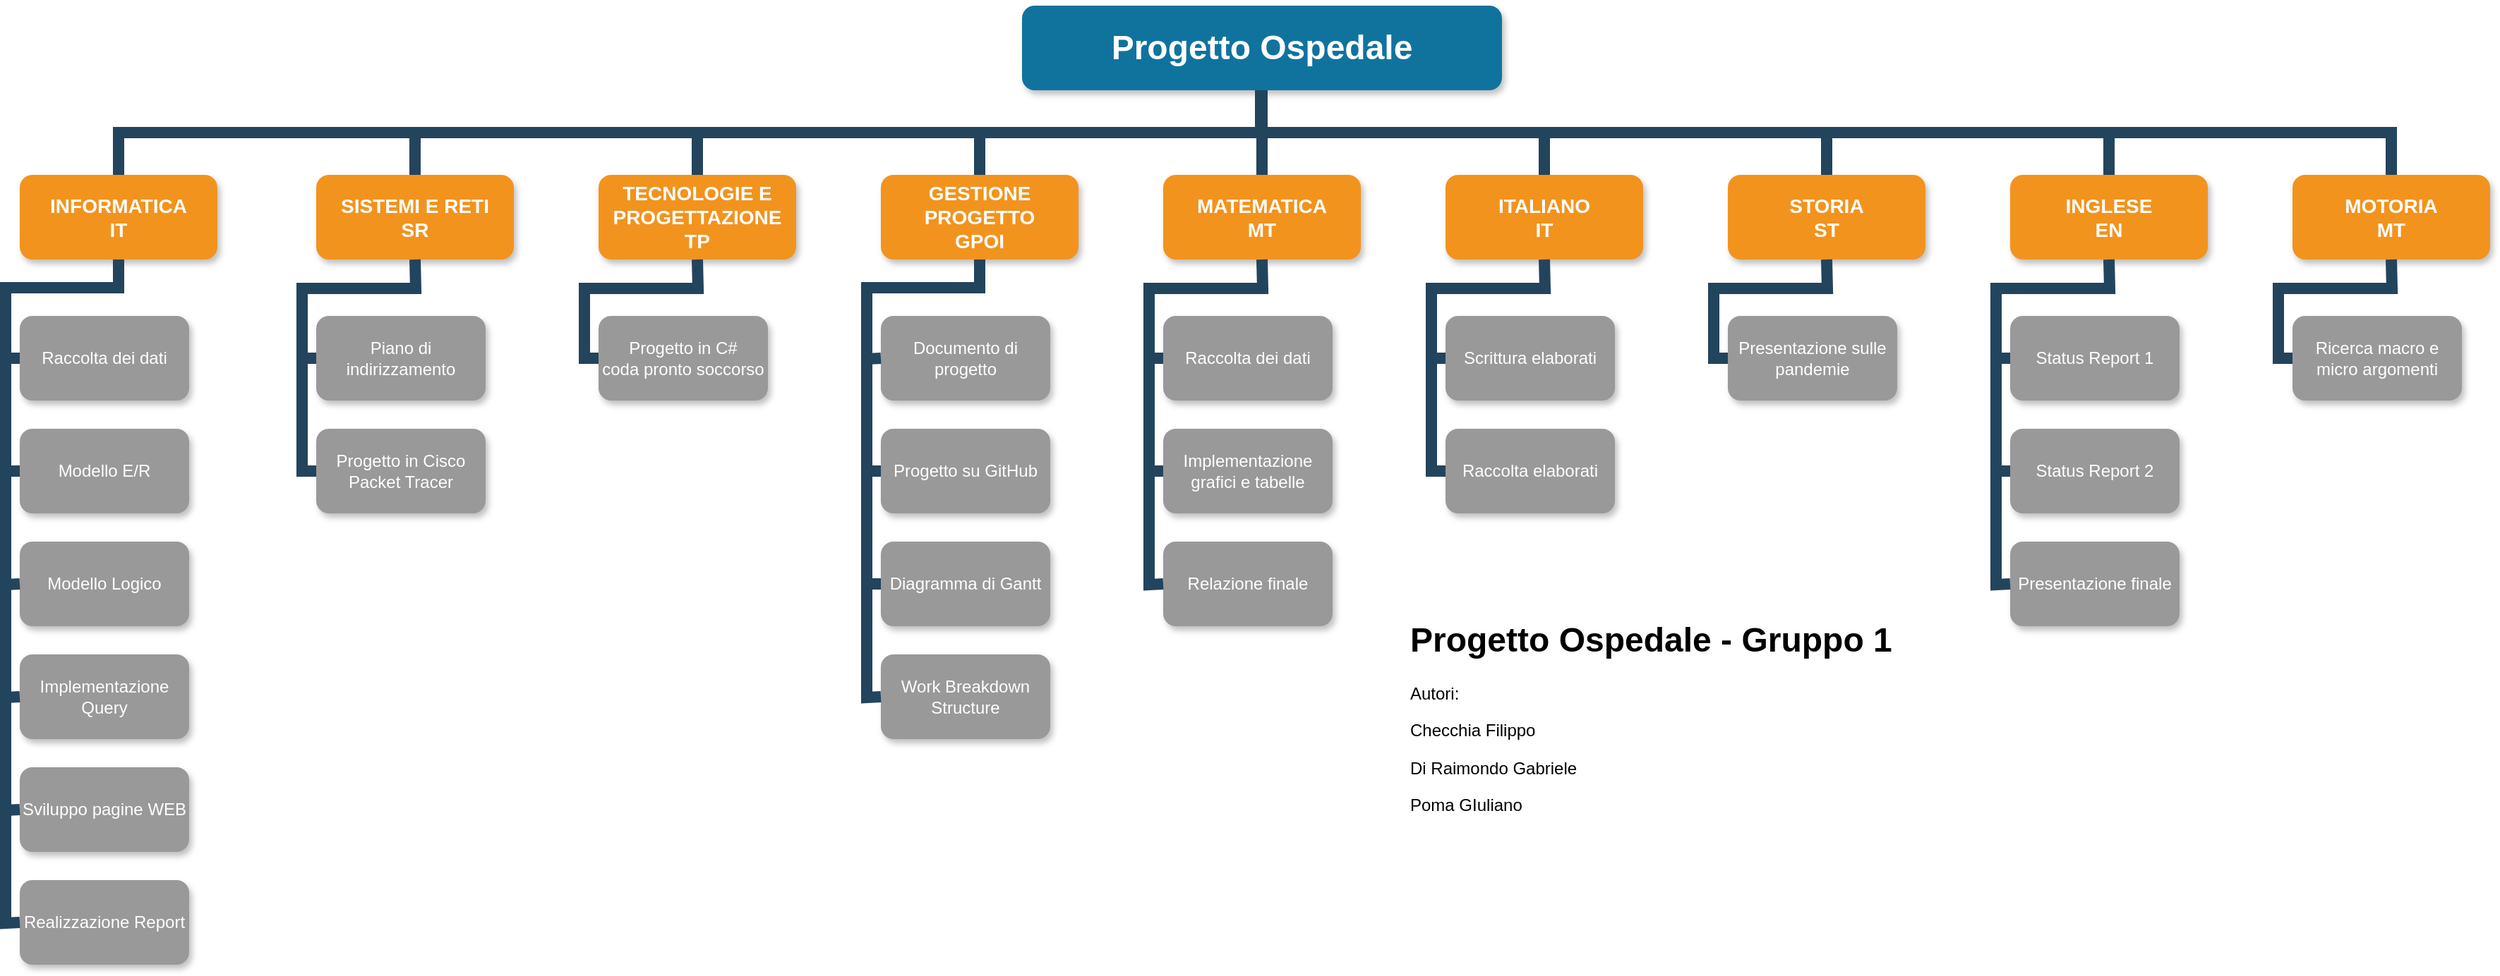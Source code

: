 <mxfile version="13.1.5" type="device"><diagram name="Page-1" id="64c3da0e-402f-94eb-ee01-a36477274f13"><mxGraphModel dx="1304" dy="472" grid="1" gridSize="10" guides="1" tooltips="1" connect="1" arrows="1" fold="1" page="1" pageScale="1" pageWidth="1169" pageHeight="826" background="#ffffff" math="0" shadow="0"><root><mxCell id="0"/><mxCell id="1" parent="0"/><mxCell id="2" value="Progetto Ospedale" style="whiteSpace=wrap;rounded=1;shadow=1;fillColor=#10739E;strokeColor=none;fontColor=#FFFFFF;fontStyle=1;fontSize=24" parent="1" vertex="1"><mxGeometry x="1000" y="50" width="340" height="60" as="geometry"/></mxCell><mxCell id="3" value="INFORMATICA&#10;IT" style="whiteSpace=wrap;rounded=1;fillColor=#F2931E;strokeColor=none;shadow=1;fontColor=#FFFFFF;fontStyle=1;fontSize=14" parent="1" vertex="1"><mxGeometry x="290" y="170.0" width="140" height="60" as="geometry"/></mxCell><mxCell id="4" value="SISTEMI E RETI&#10;SR" style="whiteSpace=wrap;rounded=1;fillColor=#F2931E;strokeColor=none;shadow=1;fontColor=#FFFFFF;fontStyle=1;fontSize=14" parent="1" vertex="1"><mxGeometry x="500" y="170.0" width="140" height="60" as="geometry"/></mxCell><mxCell id="5" value="MOTORIA&#10;MT" style="whiteSpace=wrap;rounded=1;fillColor=#F2931E;strokeColor=none;shadow=1;fontColor=#FFFFFF;fontStyle=1;fontSize=14" parent="1" vertex="1"><mxGeometry x="1900" y="170.0" width="140" height="60" as="geometry"/></mxCell><mxCell id="6" value="TECNOLOGIE E PROGETTAZIONE&#10;TP" style="whiteSpace=wrap;rounded=1;fillColor=#F2931E;strokeColor=none;shadow=1;fontColor=#FFFFFF;fontStyle=1;fontSize=14" parent="1" vertex="1"><mxGeometry x="700" y="170.0" width="140" height="60" as="geometry"/></mxCell><mxCell id="7" value="GESTIONE PROGETTO&#10;GPOI" style="whiteSpace=wrap;rounded=1;fillColor=#F2931E;strokeColor=none;shadow=1;fontColor=#FFFFFF;fontStyle=1;fontSize=14" parent="1" vertex="1"><mxGeometry x="900" y="170.0" width="140" height="60" as="geometry"/></mxCell><mxCell id="8" value="MATEMATICA&#10;MT" style="whiteSpace=wrap;rounded=1;fillColor=#F2931E;strokeColor=none;shadow=1;fontColor=#FFFFFF;fontStyle=1;fontSize=14" parent="1" vertex="1"><mxGeometry x="1100" y="170.0" width="140" height="60" as="geometry"/></mxCell><mxCell id="23" value="Raccolta dei dati" style="whiteSpace=wrap;rounded=1;fillColor=#999999;strokeColor=none;shadow=1;fontColor=#FFFFFF;fontStyle=0" parent="1" vertex="1"><mxGeometry x="290.0" y="270.0" width="120" height="60" as="geometry"/></mxCell><mxCell id="24" value="Modello E/R" style="whiteSpace=wrap;rounded=1;fillColor=#999999;strokeColor=none;shadow=1;fontColor=#FFFFFF;fontStyle=0" parent="1" vertex="1"><mxGeometry x="290.0" y="350.0" width="120" height="60" as="geometry"/></mxCell><mxCell id="25" value="Modello Logico" style="whiteSpace=wrap;rounded=1;fillColor=#999999;strokeColor=none;shadow=1;fontColor=#FFFFFF;fontStyle=0" parent="1" vertex="1"><mxGeometry x="290" y="430" width="120" height="60" as="geometry"/></mxCell><mxCell id="26" value="Implementazione Query" style="whiteSpace=wrap;rounded=1;fillColor=#999999;strokeColor=none;shadow=1;fontColor=#FFFFFF;fontStyle=0" parent="1" vertex="1"><mxGeometry x="290.0" y="510.0" width="120" height="60" as="geometry"/></mxCell><mxCell id="27" value="Sviluppo pagine WEB" style="whiteSpace=wrap;rounded=1;fillColor=#999999;strokeColor=none;shadow=1;fontColor=#FFFFFF;fontStyle=0" parent="1" vertex="1"><mxGeometry x="290.0" y="590.0" width="120" height="60" as="geometry"/></mxCell><mxCell id="229" value="" style="edgeStyle=elbowEdgeStyle;elbow=vertical;rounded=0;fontColor=#000000;endArrow=none;endFill=0;strokeWidth=8;strokeColor=#23445D;" parent="1" source="2" target="3" edge="1"><mxGeometry width="100" height="100" relative="1" as="geometry"><mxPoint x="540" y="140" as="sourcePoint"/><mxPoint x="640" y="40" as="targetPoint"/></mxGeometry></mxCell><mxCell id="230" value="" style="edgeStyle=elbowEdgeStyle;elbow=vertical;rounded=0;fontColor=#000000;endArrow=none;endFill=0;strokeWidth=8;strokeColor=#23445D;" parent="1" source="2" target="4" edge="1"><mxGeometry width="100" height="100" relative="1" as="geometry"><mxPoint x="550" y="150" as="sourcePoint"/><mxPoint x="650" y="50" as="targetPoint"/></mxGeometry></mxCell><mxCell id="231" value="" style="edgeStyle=elbowEdgeStyle;elbow=vertical;rounded=0;fontColor=#000000;endArrow=none;endFill=0;strokeWidth=8;strokeColor=#23445D;" parent="1" source="2" target="6" edge="1"><mxGeometry width="100" height="100" relative="1" as="geometry"><mxPoint x="560" y="160" as="sourcePoint"/><mxPoint x="660" y="60" as="targetPoint"/></mxGeometry></mxCell><mxCell id="232" value="" style="edgeStyle=elbowEdgeStyle;elbow=vertical;rounded=0;fontColor=#000000;endArrow=none;endFill=0;strokeWidth=8;strokeColor=#23445D;" parent="1" source="2" target="7" edge="1"><mxGeometry width="100" height="100" relative="1" as="geometry"><mxPoint x="570" y="170" as="sourcePoint"/><mxPoint x="670" y="70" as="targetPoint"/></mxGeometry></mxCell><mxCell id="233" value="" style="edgeStyle=elbowEdgeStyle;elbow=vertical;rounded=0;fontColor=#000000;endArrow=none;endFill=0;strokeWidth=8;strokeColor=#23445D;" parent="1" source="2" target="8" edge="1"><mxGeometry width="100" height="100" relative="1" as="geometry"><mxPoint x="580" y="180" as="sourcePoint"/><mxPoint x="680" y="80" as="targetPoint"/></mxGeometry></mxCell><mxCell id="234" value="" style="edgeStyle=elbowEdgeStyle;elbow=vertical;rounded=0;fontColor=#000000;endArrow=none;endFill=0;strokeWidth=8;strokeColor=#23445D;" parent="1" source="2" target="5" edge="1"><mxGeometry width="100" height="100" relative="1" as="geometry"><mxPoint x="590" y="190" as="sourcePoint"/><mxPoint x="690" y="90" as="targetPoint"/></mxGeometry></mxCell><mxCell id="ytzV2g22E3R7SwOQ46wR-238" value="" style="edgeStyle=orthogonalEdgeStyle;elbow=vertical;rounded=0;fontColor=#000000;endArrow=none;endFill=0;strokeWidth=8;strokeColor=#23445D;entryX=0.5;entryY=1;entryDx=0;entryDy=0;exitX=0;exitY=0.5;exitDx=0;exitDy=0;" edge="1" parent="1" source="23" target="3"><mxGeometry width="100" height="100" relative="1" as="geometry"><mxPoint x="260" y="280" as="sourcePoint"/><mxPoint x="310.0" y="300.0" as="targetPoint"/></mxGeometry></mxCell><mxCell id="ytzV2g22E3R7SwOQ46wR-239" value="Realizzazione Report" style="whiteSpace=wrap;rounded=1;fillColor=#999999;strokeColor=none;shadow=1;fontColor=#FFFFFF;fontStyle=0" vertex="1" parent="1"><mxGeometry x="290.0" y="670.0" width="120" height="60" as="geometry"/></mxCell><mxCell id="ytzV2g22E3R7SwOQ46wR-241" value="" style="edgeStyle=orthogonalEdgeStyle;elbow=vertical;rounded=0;fontColor=#000000;endArrow=none;endFill=0;strokeWidth=8;strokeColor=#23445D;entryX=0.5;entryY=1;entryDx=0;entryDy=0;exitX=0;exitY=0.5;exitDx=0;exitDy=0;" edge="1" parent="1" source="24"><mxGeometry width="100" height="100" relative="1" as="geometry"><mxPoint x="210" y="370.0" as="sourcePoint"/><mxPoint x="280" y="300.0" as="targetPoint"/></mxGeometry></mxCell><mxCell id="ytzV2g22E3R7SwOQ46wR-242" value="" style="edgeStyle=orthogonalEdgeStyle;elbow=vertical;rounded=0;fontColor=#000000;endArrow=none;endFill=0;strokeWidth=8;strokeColor=#23445D;entryX=0.5;entryY=1;entryDx=0;entryDy=0;exitX=0;exitY=0.5;exitDx=0;exitDy=0;" edge="1" parent="1"><mxGeometry width="100" height="100" relative="1" as="geometry"><mxPoint x="290.0" y="460.0" as="sourcePoint"/><mxPoint x="280" y="380.0" as="targetPoint"/></mxGeometry></mxCell><mxCell id="ytzV2g22E3R7SwOQ46wR-243" value="" style="edgeStyle=orthogonalEdgeStyle;elbow=vertical;rounded=0;fontColor=#000000;endArrow=none;endFill=0;strokeWidth=8;strokeColor=#23445D;entryX=0.5;entryY=1;entryDx=0;entryDy=0;exitX=0;exitY=0.5;exitDx=0;exitDy=0;" edge="1" parent="1"><mxGeometry width="100" height="100" relative="1" as="geometry"><mxPoint x="290.0" y="540.0" as="sourcePoint"/><mxPoint x="280" y="460.0" as="targetPoint"/></mxGeometry></mxCell><mxCell id="ytzV2g22E3R7SwOQ46wR-244" value="" style="edgeStyle=orthogonalEdgeStyle;elbow=vertical;rounded=0;fontColor=#000000;endArrow=none;endFill=0;strokeWidth=8;strokeColor=#23445D;entryX=0.5;entryY=1;entryDx=0;entryDy=0;exitX=0;exitY=0.5;exitDx=0;exitDy=0;" edge="1" parent="1"><mxGeometry width="100" height="100" relative="1" as="geometry"><mxPoint x="290.0" y="620" as="sourcePoint"/><mxPoint x="280" y="540.0" as="targetPoint"/></mxGeometry></mxCell><mxCell id="ytzV2g22E3R7SwOQ46wR-245" value="" style="edgeStyle=orthogonalEdgeStyle;elbow=vertical;rounded=0;fontColor=#000000;endArrow=none;endFill=0;strokeWidth=8;strokeColor=#23445D;entryX=0.5;entryY=1;entryDx=0;entryDy=0;exitX=0;exitY=0.5;exitDx=0;exitDy=0;" edge="1" parent="1"><mxGeometry width="100" height="100" relative="1" as="geometry"><mxPoint x="290.0" y="700" as="sourcePoint"/><mxPoint x="280" y="620.0" as="targetPoint"/></mxGeometry></mxCell><mxCell id="ytzV2g22E3R7SwOQ46wR-246" value="Piano di indirizzamento" style="whiteSpace=wrap;rounded=1;fillColor=#999999;strokeColor=none;shadow=1;fontColor=#FFFFFF;fontStyle=0" vertex="1" parent="1"><mxGeometry x="500.0" y="270.0" width="120" height="60" as="geometry"/></mxCell><mxCell id="ytzV2g22E3R7SwOQ46wR-247" value="Progetto in Cisco Packet Tracer" style="whiteSpace=wrap;rounded=1;fillColor=#999999;strokeColor=none;shadow=1;fontColor=#FFFFFF;fontStyle=0" vertex="1" parent="1"><mxGeometry x="500.0" y="350.0" width="120" height="60" as="geometry"/></mxCell><mxCell id="ytzV2g22E3R7SwOQ46wR-251" value="" style="edgeStyle=orthogonalEdgeStyle;elbow=vertical;rounded=0;fontColor=#000000;endArrow=none;endFill=0;strokeWidth=8;strokeColor=#23445D;entryX=0.5;entryY=1;entryDx=0;entryDy=0;exitX=0;exitY=0.5;exitDx=0;exitDy=0;" edge="1" parent="1" source="ytzV2g22E3R7SwOQ46wR-246"><mxGeometry width="100" height="100" relative="1" as="geometry"><mxPoint x="470" y="280" as="sourcePoint"/><mxPoint x="570" y="230.0" as="targetPoint"/></mxGeometry></mxCell><mxCell id="ytzV2g22E3R7SwOQ46wR-253" value="" style="edgeStyle=orthogonalEdgeStyle;elbow=vertical;rounded=0;fontColor=#000000;endArrow=none;endFill=0;strokeWidth=8;strokeColor=#23445D;entryX=0.5;entryY=1;entryDx=0;entryDy=0;exitX=0;exitY=0.5;exitDx=0;exitDy=0;" edge="1" parent="1" source="ytzV2g22E3R7SwOQ46wR-247"><mxGeometry width="100" height="100" relative="1" as="geometry"><mxPoint x="420" y="370.0" as="sourcePoint"/><mxPoint x="490" y="300.0" as="targetPoint"/></mxGeometry></mxCell><mxCell id="ytzV2g22E3R7SwOQ46wR-261" value="Progetto in C#&#10;coda pronto soccorso" style="whiteSpace=wrap;rounded=1;fillColor=#999999;strokeColor=none;shadow=1;fontColor=#FFFFFF;fontStyle=0" vertex="1" parent="1"><mxGeometry x="700" y="270.0" width="120" height="60" as="geometry"/></mxCell><mxCell id="ytzV2g22E3R7SwOQ46wR-263" value="" style="edgeStyle=orthogonalEdgeStyle;elbow=vertical;rounded=0;fontColor=#000000;endArrow=none;endFill=0;strokeWidth=8;strokeColor=#23445D;entryX=0.5;entryY=1;entryDx=0;entryDy=0;exitX=0;exitY=0.5;exitDx=0;exitDy=0;" edge="1" parent="1" source="ytzV2g22E3R7SwOQ46wR-261"><mxGeometry width="100" height="100" relative="1" as="geometry"><mxPoint x="670" y="280" as="sourcePoint"/><mxPoint x="770" y="230.0" as="targetPoint"/></mxGeometry></mxCell><mxCell id="ytzV2g22E3R7SwOQ46wR-265" value="Progetto su GitHub" style="whiteSpace=wrap;rounded=1;fillColor=#999999;strokeColor=none;shadow=1;fontColor=#FFFFFF;fontStyle=0" vertex="1" parent="1"><mxGeometry x="900" y="350.0" width="120" height="60" as="geometry"/></mxCell><mxCell id="ytzV2g22E3R7SwOQ46wR-266" value="Diagramma di Gantt" style="whiteSpace=wrap;rounded=1;fillColor=#999999;strokeColor=none;shadow=1;fontColor=#FFFFFF;fontStyle=0" vertex="1" parent="1"><mxGeometry x="900.0" y="430.0" width="120" height="60" as="geometry"/></mxCell><mxCell id="ytzV2g22E3R7SwOQ46wR-267" value="Work Breakdown Structure" style="whiteSpace=wrap;rounded=1;fillColor=#999999;strokeColor=none;shadow=1;fontColor=#FFFFFF;fontStyle=0" vertex="1" parent="1"><mxGeometry x="900" y="510" width="120" height="60" as="geometry"/></mxCell><mxCell id="ytzV2g22E3R7SwOQ46wR-270" value="" style="edgeStyle=orthogonalEdgeStyle;elbow=vertical;rounded=0;fontColor=#000000;endArrow=none;endFill=0;strokeWidth=8;strokeColor=#23445D;entryX=0.5;entryY=1;entryDx=0;entryDy=0;exitX=0;exitY=0.5;exitDx=0;exitDy=0;" edge="1" parent="1" source="ytzV2g22E3R7SwOQ46wR-265"><mxGeometry width="100" height="100" relative="1" as="geometry"><mxPoint x="870" y="280" as="sourcePoint"/><mxPoint x="970" y="230.0" as="targetPoint"/><Array as="points"><mxPoint x="890" y="380"/><mxPoint x="890" y="250"/><mxPoint x="970" y="250"/></Array></mxGeometry></mxCell><mxCell id="ytzV2g22E3R7SwOQ46wR-272" value="" style="edgeStyle=orthogonalEdgeStyle;elbow=vertical;rounded=0;fontColor=#000000;endArrow=none;endFill=0;strokeWidth=8;strokeColor=#23445D;entryX=0.5;entryY=1;entryDx=0;entryDy=0;exitX=0;exitY=0.5;exitDx=0;exitDy=0;" edge="1" parent="1" source="ytzV2g22E3R7SwOQ46wR-266"><mxGeometry width="100" height="100" relative="1" as="geometry"><mxPoint x="820" y="450.0" as="sourcePoint"/><mxPoint x="890" y="380.0" as="targetPoint"/></mxGeometry></mxCell><mxCell id="ytzV2g22E3R7SwOQ46wR-273" value="" style="edgeStyle=orthogonalEdgeStyle;elbow=vertical;rounded=0;fontColor=#000000;endArrow=none;endFill=0;strokeWidth=8;strokeColor=#23445D;entryX=0.5;entryY=1;entryDx=0;entryDy=0;exitX=0;exitY=0.5;exitDx=0;exitDy=0;" edge="1" parent="1"><mxGeometry width="100" height="100" relative="1" as="geometry"><mxPoint x="900" y="540.0" as="sourcePoint"/><mxPoint x="890" y="460.0" as="targetPoint"/></mxGeometry></mxCell><mxCell id="ytzV2g22E3R7SwOQ46wR-277" value="Raccolta dei dati" style="whiteSpace=wrap;rounded=1;fillColor=#999999;strokeColor=none;shadow=1;fontColor=#FFFFFF;fontStyle=0" vertex="1" parent="1"><mxGeometry x="1100" y="270.0" width="120" height="60" as="geometry"/></mxCell><mxCell id="ytzV2g22E3R7SwOQ46wR-278" value="Implementazione grafici e tabelle" style="whiteSpace=wrap;rounded=1;fillColor=#999999;strokeColor=none;shadow=1;fontColor=#FFFFFF;fontStyle=0" vertex="1" parent="1"><mxGeometry x="1100" y="350.0" width="120" height="60" as="geometry"/></mxCell><mxCell id="ytzV2g22E3R7SwOQ46wR-279" value="Relazione finale" style="whiteSpace=wrap;rounded=1;fillColor=#999999;strokeColor=none;shadow=1;fontColor=#FFFFFF;fontStyle=0" vertex="1" parent="1"><mxGeometry x="1100" y="430" width="120" height="60" as="geometry"/></mxCell><mxCell id="ytzV2g22E3R7SwOQ46wR-280" value="" style="edgeStyle=orthogonalEdgeStyle;elbow=vertical;rounded=0;fontColor=#000000;endArrow=none;endFill=0;strokeWidth=8;strokeColor=#23445D;entryX=0.5;entryY=1;entryDx=0;entryDy=0;exitX=0;exitY=0.5;exitDx=0;exitDy=0;" edge="1" parent="1" source="ytzV2g22E3R7SwOQ46wR-277"><mxGeometry width="100" height="100" relative="1" as="geometry"><mxPoint x="1070" y="280" as="sourcePoint"/><mxPoint x="1170" y="230.0" as="targetPoint"/></mxGeometry></mxCell><mxCell id="ytzV2g22E3R7SwOQ46wR-281" value="" style="edgeStyle=orthogonalEdgeStyle;elbow=vertical;rounded=0;fontColor=#000000;endArrow=none;endFill=0;strokeWidth=8;strokeColor=#23445D;entryX=0.5;entryY=1;entryDx=0;entryDy=0;exitX=0;exitY=0.5;exitDx=0;exitDy=0;" edge="1" parent="1" source="ytzV2g22E3R7SwOQ46wR-278"><mxGeometry width="100" height="100" relative="1" as="geometry"><mxPoint x="1020" y="370.0" as="sourcePoint"/><mxPoint x="1090" y="300.0" as="targetPoint"/></mxGeometry></mxCell><mxCell id="ytzV2g22E3R7SwOQ46wR-282" value="" style="edgeStyle=orthogonalEdgeStyle;elbow=vertical;rounded=0;fontColor=#000000;endArrow=none;endFill=0;strokeWidth=8;strokeColor=#23445D;entryX=0.5;entryY=1;entryDx=0;entryDy=0;exitX=0;exitY=0.5;exitDx=0;exitDy=0;" edge="1" parent="1"><mxGeometry width="100" height="100" relative="1" as="geometry"><mxPoint x="1100" y="460" as="sourcePoint"/><mxPoint x="1090" y="380.0" as="targetPoint"/></mxGeometry></mxCell><mxCell id="ytzV2g22E3R7SwOQ46wR-290" value="ITALIANO&#10;IT" style="whiteSpace=wrap;rounded=1;fillColor=#F2931E;strokeColor=none;shadow=1;fontColor=#FFFFFF;fontStyle=1;fontSize=14" vertex="1" parent="1"><mxGeometry x="1300" y="170.0" width="140" height="60" as="geometry"/></mxCell><mxCell id="ytzV2g22E3R7SwOQ46wR-291" value="Scrittura elaborati" style="whiteSpace=wrap;rounded=1;fillColor=#999999;strokeColor=none;shadow=1;fontColor=#FFFFFF;fontStyle=0" vertex="1" parent="1"><mxGeometry x="1300" y="270.0" width="120" height="60" as="geometry"/></mxCell><mxCell id="ytzV2g22E3R7SwOQ46wR-292" value="Raccolta elaborati" style="whiteSpace=wrap;rounded=1;fillColor=#999999;strokeColor=none;shadow=1;fontColor=#FFFFFF;fontStyle=0" vertex="1" parent="1"><mxGeometry x="1300" y="350.0" width="120" height="60" as="geometry"/></mxCell><mxCell id="ytzV2g22E3R7SwOQ46wR-294" value="" style="edgeStyle=orthogonalEdgeStyle;elbow=vertical;rounded=0;fontColor=#000000;endArrow=none;endFill=0;strokeWidth=8;strokeColor=#23445D;entryX=0.5;entryY=1;entryDx=0;entryDy=0;exitX=0;exitY=0.5;exitDx=0;exitDy=0;" edge="1" parent="1" source="ytzV2g22E3R7SwOQ46wR-291"><mxGeometry width="100" height="100" relative="1" as="geometry"><mxPoint x="1270" y="280" as="sourcePoint"/><mxPoint x="1370" y="230.0" as="targetPoint"/></mxGeometry></mxCell><mxCell id="ytzV2g22E3R7SwOQ46wR-295" value="" style="edgeStyle=orthogonalEdgeStyle;elbow=vertical;rounded=0;fontColor=#000000;endArrow=none;endFill=0;strokeWidth=8;strokeColor=#23445D;entryX=0.5;entryY=1;entryDx=0;entryDy=0;exitX=0;exitY=0.5;exitDx=0;exitDy=0;" edge="1" parent="1" source="ytzV2g22E3R7SwOQ46wR-292"><mxGeometry width="100" height="100" relative="1" as="geometry"><mxPoint x="1220" y="370.0" as="sourcePoint"/><mxPoint x="1290" y="300.0" as="targetPoint"/></mxGeometry></mxCell><mxCell id="ytzV2g22E3R7SwOQ46wR-297" value="" style="edgeStyle=elbowEdgeStyle;elbow=vertical;rounded=0;fontColor=#000000;endArrow=none;endFill=0;strokeWidth=8;strokeColor=#23445D;exitX=0.5;exitY=1;exitDx=0;exitDy=0;entryX=0.5;entryY=0;entryDx=0;entryDy=0;" edge="1" parent="1" source="2" target="ytzV2g22E3R7SwOQ46wR-290"><mxGeometry width="100" height="100" relative="1" as="geometry"><mxPoint x="1570" y="116.0" as="sourcePoint"/><mxPoint x="1370" y="160" as="targetPoint"/><Array as="points"><mxPoint x="1300" y="140"/></Array></mxGeometry></mxCell><mxCell id="ytzV2g22E3R7SwOQ46wR-298" value="STORIA&#10;ST" style="whiteSpace=wrap;rounded=1;fillColor=#F2931E;strokeColor=none;shadow=1;fontColor=#FFFFFF;fontStyle=1;fontSize=14" vertex="1" parent="1"><mxGeometry x="1500" y="170.0" width="140" height="60" as="geometry"/></mxCell><mxCell id="ytzV2g22E3R7SwOQ46wR-299" value="Presentazione sulle pandemie" style="whiteSpace=wrap;rounded=1;fillColor=#999999;strokeColor=none;shadow=1;fontColor=#FFFFFF;fontStyle=0" vertex="1" parent="1"><mxGeometry x="1500" y="270.0" width="120" height="60" as="geometry"/></mxCell><mxCell id="ytzV2g22E3R7SwOQ46wR-302" value="" style="edgeStyle=orthogonalEdgeStyle;elbow=vertical;rounded=0;fontColor=#000000;endArrow=none;endFill=0;strokeWidth=8;strokeColor=#23445D;entryX=0.5;entryY=1;entryDx=0;entryDy=0;exitX=0;exitY=0.5;exitDx=0;exitDy=0;" edge="1" parent="1" source="ytzV2g22E3R7SwOQ46wR-299"><mxGeometry width="100" height="100" relative="1" as="geometry"><mxPoint x="1470" y="280" as="sourcePoint"/><mxPoint x="1570" y="230.0" as="targetPoint"/></mxGeometry></mxCell><mxCell id="ytzV2g22E3R7SwOQ46wR-305" value="" style="edgeStyle=elbowEdgeStyle;elbow=vertical;rounded=0;fontColor=#000000;endArrow=none;endFill=0;strokeWidth=8;strokeColor=#23445D;exitX=0.5;exitY=1;exitDx=0;exitDy=0;entryX=0.5;entryY=0;entryDx=0;entryDy=0;" edge="1" parent="1" target="ytzV2g22E3R7SwOQ46wR-298"><mxGeometry width="100" height="100" relative="1" as="geometry"><mxPoint x="1169" y="110.0" as="sourcePoint"/><mxPoint x="1369" y="176.0" as="targetPoint"/><Array as="points"><mxPoint x="1299" y="140"/></Array></mxGeometry></mxCell><mxCell id="ytzV2g22E3R7SwOQ46wR-308" value="Documento di progetto" style="whiteSpace=wrap;rounded=1;fillColor=#999999;strokeColor=none;shadow=1;fontColor=#FFFFFF;fontStyle=0" vertex="1" parent="1"><mxGeometry x="900" y="270.0" width="120" height="60" as="geometry"/></mxCell><mxCell id="ytzV2g22E3R7SwOQ46wR-309" value="" style="edgeStyle=orthogonalEdgeStyle;elbow=vertical;rounded=0;fontColor=#000000;endArrow=none;endFill=0;strokeWidth=8;strokeColor=#23445D;exitX=0;exitY=0.5;exitDx=0;exitDy=0;" edge="1" parent="1"><mxGeometry width="100" height="100" relative="1" as="geometry"><mxPoint x="900" y="300" as="sourcePoint"/><mxPoint x="890" y="250" as="targetPoint"/></mxGeometry></mxCell><mxCell id="ytzV2g22E3R7SwOQ46wR-310" value="INGLESE&#10;EN" style="whiteSpace=wrap;rounded=1;fillColor=#F2931E;strokeColor=none;shadow=1;fontColor=#FFFFFF;fontStyle=1;fontSize=14" vertex="1" parent="1"><mxGeometry x="1700" y="170.0" width="140" height="60" as="geometry"/></mxCell><mxCell id="ytzV2g22E3R7SwOQ46wR-311" value="Status Report 1" style="whiteSpace=wrap;rounded=1;fillColor=#999999;strokeColor=none;shadow=1;fontColor=#FFFFFF;fontStyle=0" vertex="1" parent="1"><mxGeometry x="1700" y="270.0" width="120" height="60" as="geometry"/></mxCell><mxCell id="ytzV2g22E3R7SwOQ46wR-312" value="Status Report 2" style="whiteSpace=wrap;rounded=1;fillColor=#999999;strokeColor=none;shadow=1;fontColor=#FFFFFF;fontStyle=0" vertex="1" parent="1"><mxGeometry x="1700" y="350.0" width="120" height="60" as="geometry"/></mxCell><mxCell id="ytzV2g22E3R7SwOQ46wR-313" value="Presentazione finale" style="whiteSpace=wrap;rounded=1;fillColor=#999999;strokeColor=none;shadow=1;fontColor=#FFFFFF;fontStyle=0" vertex="1" parent="1"><mxGeometry x="1700" y="430" width="120" height="60" as="geometry"/></mxCell><mxCell id="ytzV2g22E3R7SwOQ46wR-314" value="" style="edgeStyle=orthogonalEdgeStyle;elbow=vertical;rounded=0;fontColor=#000000;endArrow=none;endFill=0;strokeWidth=8;strokeColor=#23445D;entryX=0.5;entryY=1;entryDx=0;entryDy=0;exitX=0;exitY=0.5;exitDx=0;exitDy=0;" edge="1" parent="1" source="ytzV2g22E3R7SwOQ46wR-311"><mxGeometry width="100" height="100" relative="1" as="geometry"><mxPoint x="1670" y="280" as="sourcePoint"/><mxPoint x="1770" y="230.0" as="targetPoint"/></mxGeometry></mxCell><mxCell id="ytzV2g22E3R7SwOQ46wR-315" value="" style="edgeStyle=orthogonalEdgeStyle;elbow=vertical;rounded=0;fontColor=#000000;endArrow=none;endFill=0;strokeWidth=8;strokeColor=#23445D;entryX=0.5;entryY=1;entryDx=0;entryDy=0;exitX=0;exitY=0.5;exitDx=0;exitDy=0;" edge="1" parent="1" source="ytzV2g22E3R7SwOQ46wR-312"><mxGeometry width="100" height="100" relative="1" as="geometry"><mxPoint x="1620" y="370.0" as="sourcePoint"/><mxPoint x="1690" y="300.0" as="targetPoint"/></mxGeometry></mxCell><mxCell id="ytzV2g22E3R7SwOQ46wR-316" value="" style="edgeStyle=orthogonalEdgeStyle;elbow=vertical;rounded=0;fontColor=#000000;endArrow=none;endFill=0;strokeWidth=8;strokeColor=#23445D;entryX=0.5;entryY=1;entryDx=0;entryDy=0;exitX=0;exitY=0.5;exitDx=0;exitDy=0;" edge="1" parent="1"><mxGeometry width="100" height="100" relative="1" as="geometry"><mxPoint x="1700" y="460" as="sourcePoint"/><mxPoint x="1690" y="380.0" as="targetPoint"/></mxGeometry></mxCell><mxCell id="ytzV2g22E3R7SwOQ46wR-317" value="" style="edgeStyle=elbowEdgeStyle;elbow=vertical;rounded=0;fontColor=#000000;endArrow=none;endFill=0;strokeWidth=8;strokeColor=#23445D;exitX=0.5;exitY=1;exitDx=0;exitDy=0;entryX=0.5;entryY=0;entryDx=0;entryDy=0;" edge="1" parent="1" target="ytzV2g22E3R7SwOQ46wR-310"><mxGeometry width="100" height="100" relative="1" as="geometry"><mxPoint x="1169.5" y="110.0" as="sourcePoint"/><mxPoint x="1570.5" y="170.0" as="targetPoint"/><Array as="points"><mxPoint x="1299.5" y="140"/></Array></mxGeometry></mxCell><mxCell id="ytzV2g22E3R7SwOQ46wR-318" value="Ricerca macro e micro argomenti" style="whiteSpace=wrap;rounded=1;fillColor=#999999;strokeColor=none;shadow=1;fontColor=#FFFFFF;fontStyle=0" vertex="1" parent="1"><mxGeometry x="1900" y="270.0" width="120" height="60" as="geometry"/></mxCell><mxCell id="ytzV2g22E3R7SwOQ46wR-319" value="" style="edgeStyle=orthogonalEdgeStyle;elbow=vertical;rounded=0;fontColor=#000000;endArrow=none;endFill=0;strokeWidth=8;strokeColor=#23445D;entryX=0.5;entryY=1;entryDx=0;entryDy=0;exitX=0;exitY=0.5;exitDx=0;exitDy=0;" edge="1" parent="1" source="ytzV2g22E3R7SwOQ46wR-318"><mxGeometry width="100" height="100" relative="1" as="geometry"><mxPoint x="1870" y="280" as="sourcePoint"/><mxPoint x="1970" y="230.0" as="targetPoint"/></mxGeometry></mxCell><mxCell id="ytzV2g22E3R7SwOQ46wR-321" value="&lt;h1&gt;Progetto Ospedale - Gruppo 1&lt;/h1&gt;&lt;p&gt;Autori:&lt;/p&gt;&lt;p&gt;Checchia Filippo&lt;/p&gt;&lt;p&gt;Di Raimondo Gabriele&lt;/p&gt;&lt;p&gt;Poma GIuliano&lt;/p&gt;" style="text;html=1;strokeColor=none;fillColor=none;spacing=5;spacingTop=-20;whiteSpace=wrap;overflow=hidden;rounded=0;" vertex="1" parent="1"><mxGeometry x="1270" y="480" width="360" height="160" as="geometry"/></mxCell></root></mxGraphModel></diagram></mxfile>